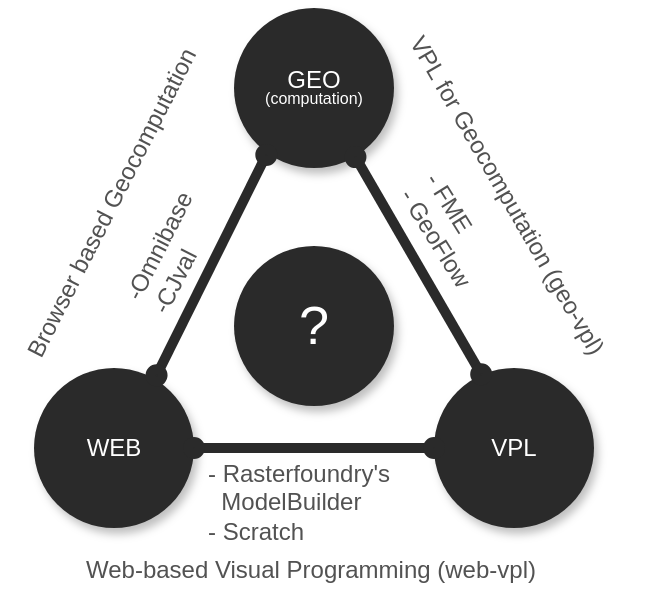 <mxfile>
    <diagram id="0xoyhoB9InXKQoQoNSjv" name="Page-1">
        <mxGraphModel dx="615" dy="433" grid="1" gridSize="10" guides="1" tooltips="1" connect="1" arrows="1" fold="1" page="1" pageScale="1" pageWidth="850" pageHeight="1100" background="#FFFFFF" math="0" shadow="0">
            <root>
                <mxCell id="0"/>
                <mxCell id="1" parent="0"/>
                <mxCell id="24" value="" style="group" vertex="1" connectable="0" parent="1">
                    <mxGeometry x="9.961" y="10" width="308.699" height="291" as="geometry"/>
                </mxCell>
                <mxCell id="2" value="&lt;p style=&quot;line-height: 0.7&quot;&gt;GEO&lt;br&gt;&lt;font style=&quot;font-size: 8px ; line-height: 0.7&quot;&gt;(computation)&lt;/font&gt;&lt;br&gt;&lt;/p&gt;" style="ellipse;whiteSpace=wrap;html=1;fontColor=#FFFFFF;shadow=1;strokeColor=none;fillColor=#2A2A2A;" vertex="1" parent="24">
                    <mxGeometry x="110.039" width="80" height="80" as="geometry"/>
                </mxCell>
                <mxCell id="5" value="&lt;p style=&quot;line-height: 0.7&quot;&gt;VPL&lt;/p&gt;" style="ellipse;whiteSpace=wrap;html=1;fontColor=#FFFFFF;shadow=1;strokeColor=none;fillColor=#2A2A2A;" vertex="1" parent="24">
                    <mxGeometry x="210.039" y="180" width="80" height="80" as="geometry"/>
                </mxCell>
                <mxCell id="6" value="&lt;p style=&quot;line-height: 0.7&quot;&gt;WEB&lt;/p&gt;" style="ellipse;whiteSpace=wrap;html=1;fontColor=#FFFFFF;shadow=1;strokeColor=none;fillColor=#2A2A2A;" vertex="1" parent="24">
                    <mxGeometry x="10.039" y="180" width="80" height="80" as="geometry"/>
                </mxCell>
                <mxCell id="10" value="&lt;font style=&quot;font-size: 27px&quot;&gt;?&lt;/font&gt;" style="ellipse;whiteSpace=wrap;html=1;fontColor=#FFFFFF;shadow=1;strokeColor=none;fillColor=#2A2A2A;" vertex="1" parent="24">
                    <mxGeometry x="110.039" y="119" width="80" height="80" as="geometry"/>
                </mxCell>
                <mxCell id="11" value="" style="endArrow=oval;html=1;fontSize=8;exitX=0.295;exitY=0.039;exitDx=0;exitDy=0;exitPerimeter=0;entryX=0.759;entryY=0.932;entryDx=0;entryDy=0;entryPerimeter=0;fontColor=#525252;strokeWidth=5;strokeColor=#2A2A2A;shadow=0;curved=1;targetPerimeterSpacing=3;sourcePerimeterSpacing=2;startArrow=oval;startFill=1;endFill=1;" edge="1" parent="24" source="5" target="2">
                    <mxGeometry width="50" height="50" relative="1" as="geometry">
                        <mxPoint x="180.039" y="160" as="sourcePoint"/>
                        <mxPoint x="200.039" y="90" as="targetPoint"/>
                    </mxGeometry>
                </mxCell>
                <mxCell id="12" value="" style="endArrow=oval;html=1;fontSize=8;entryX=0.202;entryY=0.918;entryDx=0;entryDy=0;entryPerimeter=0;exitX=0.766;exitY=0.046;exitDx=0;exitDy=0;exitPerimeter=0;fontColor=#525252;strokeWidth=5;strokeColor=#2A2A2A;shadow=0;curved=1;targetPerimeterSpacing=3;sourcePerimeterSpacing=2;startArrow=oval;startFill=1;endFill=1;" edge="1" parent="24" source="6" target="2">
                    <mxGeometry width="50" height="50" relative="1" as="geometry">
                        <mxPoint x="170.039" y="180" as="sourcePoint"/>
                        <mxPoint x="220.039" y="130" as="targetPoint"/>
                    </mxGeometry>
                </mxCell>
                <mxCell id="13" value="" style="endArrow=oval;html=1;fontSize=8;entryX=0;entryY=0.5;entryDx=0;entryDy=0;exitX=1;exitY=0.5;exitDx=0;exitDy=0;fontColor=#525252;strokeWidth=5;strokeColor=#2A2A2A;shadow=0;curved=1;targetPerimeterSpacing=3;sourcePerimeterSpacing=2;startArrow=oval;startFill=1;endFill=1;" edge="1" parent="24" source="6" target="5">
                    <mxGeometry width="50" height="50" relative="1" as="geometry">
                        <mxPoint x="170.039" y="180" as="sourcePoint"/>
                        <mxPoint x="220.039" y="130" as="targetPoint"/>
                    </mxGeometry>
                </mxCell>
                <mxCell id="14" value="&lt;font style=&quot;font-size: 12px&quot;&gt;-Omnibase&lt;br&gt;-CJval&lt;/font&gt;" style="text;html=1;align=left;verticalAlign=middle;resizable=0;points=[];autosize=1;strokeColor=none;fillColor=none;fontSize=8;rotation=-63;fontColor=#525252;shadow=1;" vertex="1" parent="24">
                    <mxGeometry x="46.039" y="104" width="70" height="30" as="geometry"/>
                </mxCell>
                <mxCell id="15" value="&lt;font style=&quot;font-size: 12px&quot;&gt;- FME&lt;br&gt;- GeoFlow&lt;/font&gt;" style="text;html=1;align=left;verticalAlign=middle;resizable=0;points=[];autosize=1;strokeColor=none;fillColor=none;fontSize=8;rotation=58;fontColor=#525252;shadow=1;" vertex="1" parent="24">
                    <mxGeometry x="185.039" y="100" width="70" height="30" as="geometry"/>
                </mxCell>
                <mxCell id="17" value="&lt;span style=&quot;font-size: 12px&quot;&gt;- Rasterfoundry's &lt;br&gt;&amp;nbsp; ModelBuilder&lt;br&gt;- Scratch&lt;br&gt;&lt;/span&gt;" style="text;html=1;align=left;verticalAlign=middle;resizable=0;points=[];autosize=1;strokeColor=none;fillColor=none;fontSize=8;rotation=0;fontColor=#525252;shadow=1;" vertex="1" parent="24">
                    <mxGeometry x="95.039" y="227" width="110" height="40" as="geometry"/>
                </mxCell>
                <mxCell id="18" value="&lt;span style=&quot;font-size: 12px&quot;&gt;Browser based Geocomputation&lt;br&gt;&lt;/span&gt;" style="text;html=1;align=left;verticalAlign=middle;resizable=0;points=[];autosize=1;strokeColor=none;fillColor=none;fontSize=8;rotation=-63;fontColor=#525252;shadow=1;" vertex="1" parent="24">
                    <mxGeometry x="-42.961" y="81" width="190" height="20" as="geometry"/>
                </mxCell>
                <mxCell id="20" value="&lt;span style=&quot;font-size: 12px&quot;&gt;Web-based Visual Programming (web-vpl)&lt;br&gt;&lt;/span&gt;" style="text;html=1;align=left;verticalAlign=middle;resizable=0;points=[];autosize=1;strokeColor=none;fillColor=none;fontSize=8;rotation=0;fontColor=#525252;shadow=1;" vertex="1" parent="24">
                    <mxGeometry x="34.039" y="271" width="240" height="20" as="geometry"/>
                </mxCell>
                <mxCell id="21" value="&lt;span style=&quot;font-size: 12px&quot;&gt;VPL for Geocomputation (geo-vpl)&lt;br&gt;&lt;/span&gt;" style="text;html=1;align=left;verticalAlign=middle;resizable=0;points=[];autosize=1;strokeColor=none;fillColor=none;fontSize=8;rotation=60;fontColor=#525252;shadow=1;" vertex="1" parent="24">
                    <mxGeometry x="150.039" y="90" width="200" height="20" as="geometry"/>
                </mxCell>
            </root>
        </mxGraphModel>
    </diagram>
</mxfile>